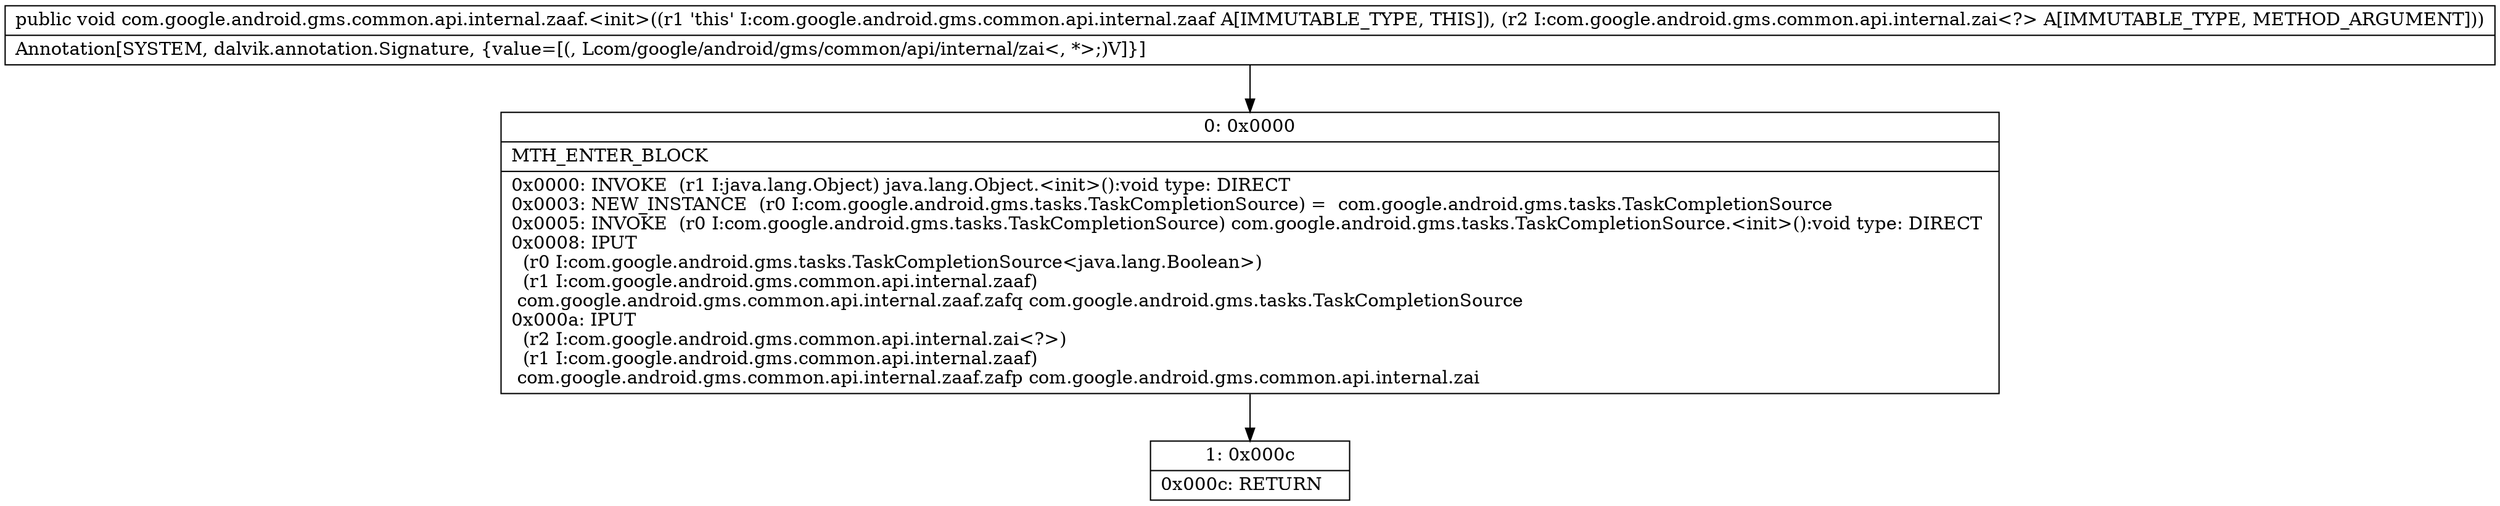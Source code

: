 digraph "CFG forcom.google.android.gms.common.api.internal.zaaf.\<init\>(Lcom\/google\/android\/gms\/common\/api\/internal\/zai;)V" {
Node_0 [shape=record,label="{0\:\ 0x0000|MTH_ENTER_BLOCK\l|0x0000: INVOKE  (r1 I:java.lang.Object) java.lang.Object.\<init\>():void type: DIRECT \l0x0003: NEW_INSTANCE  (r0 I:com.google.android.gms.tasks.TaskCompletionSource) =  com.google.android.gms.tasks.TaskCompletionSource \l0x0005: INVOKE  (r0 I:com.google.android.gms.tasks.TaskCompletionSource) com.google.android.gms.tasks.TaskCompletionSource.\<init\>():void type: DIRECT \l0x0008: IPUT  \l  (r0 I:com.google.android.gms.tasks.TaskCompletionSource\<java.lang.Boolean\>)\l  (r1 I:com.google.android.gms.common.api.internal.zaaf)\l com.google.android.gms.common.api.internal.zaaf.zafq com.google.android.gms.tasks.TaskCompletionSource \l0x000a: IPUT  \l  (r2 I:com.google.android.gms.common.api.internal.zai\<?\>)\l  (r1 I:com.google.android.gms.common.api.internal.zaaf)\l com.google.android.gms.common.api.internal.zaaf.zafp com.google.android.gms.common.api.internal.zai \l}"];
Node_1 [shape=record,label="{1\:\ 0x000c|0x000c: RETURN   \l}"];
MethodNode[shape=record,label="{public void com.google.android.gms.common.api.internal.zaaf.\<init\>((r1 'this' I:com.google.android.gms.common.api.internal.zaaf A[IMMUTABLE_TYPE, THIS]), (r2 I:com.google.android.gms.common.api.internal.zai\<?\> A[IMMUTABLE_TYPE, METHOD_ARGUMENT]))  | Annotation[SYSTEM, dalvik.annotation.Signature, \{value=[(, Lcom\/google\/android\/gms\/common\/api\/internal\/zai\<, *\>;)V]\}]\l}"];
MethodNode -> Node_0;
Node_0 -> Node_1;
}

